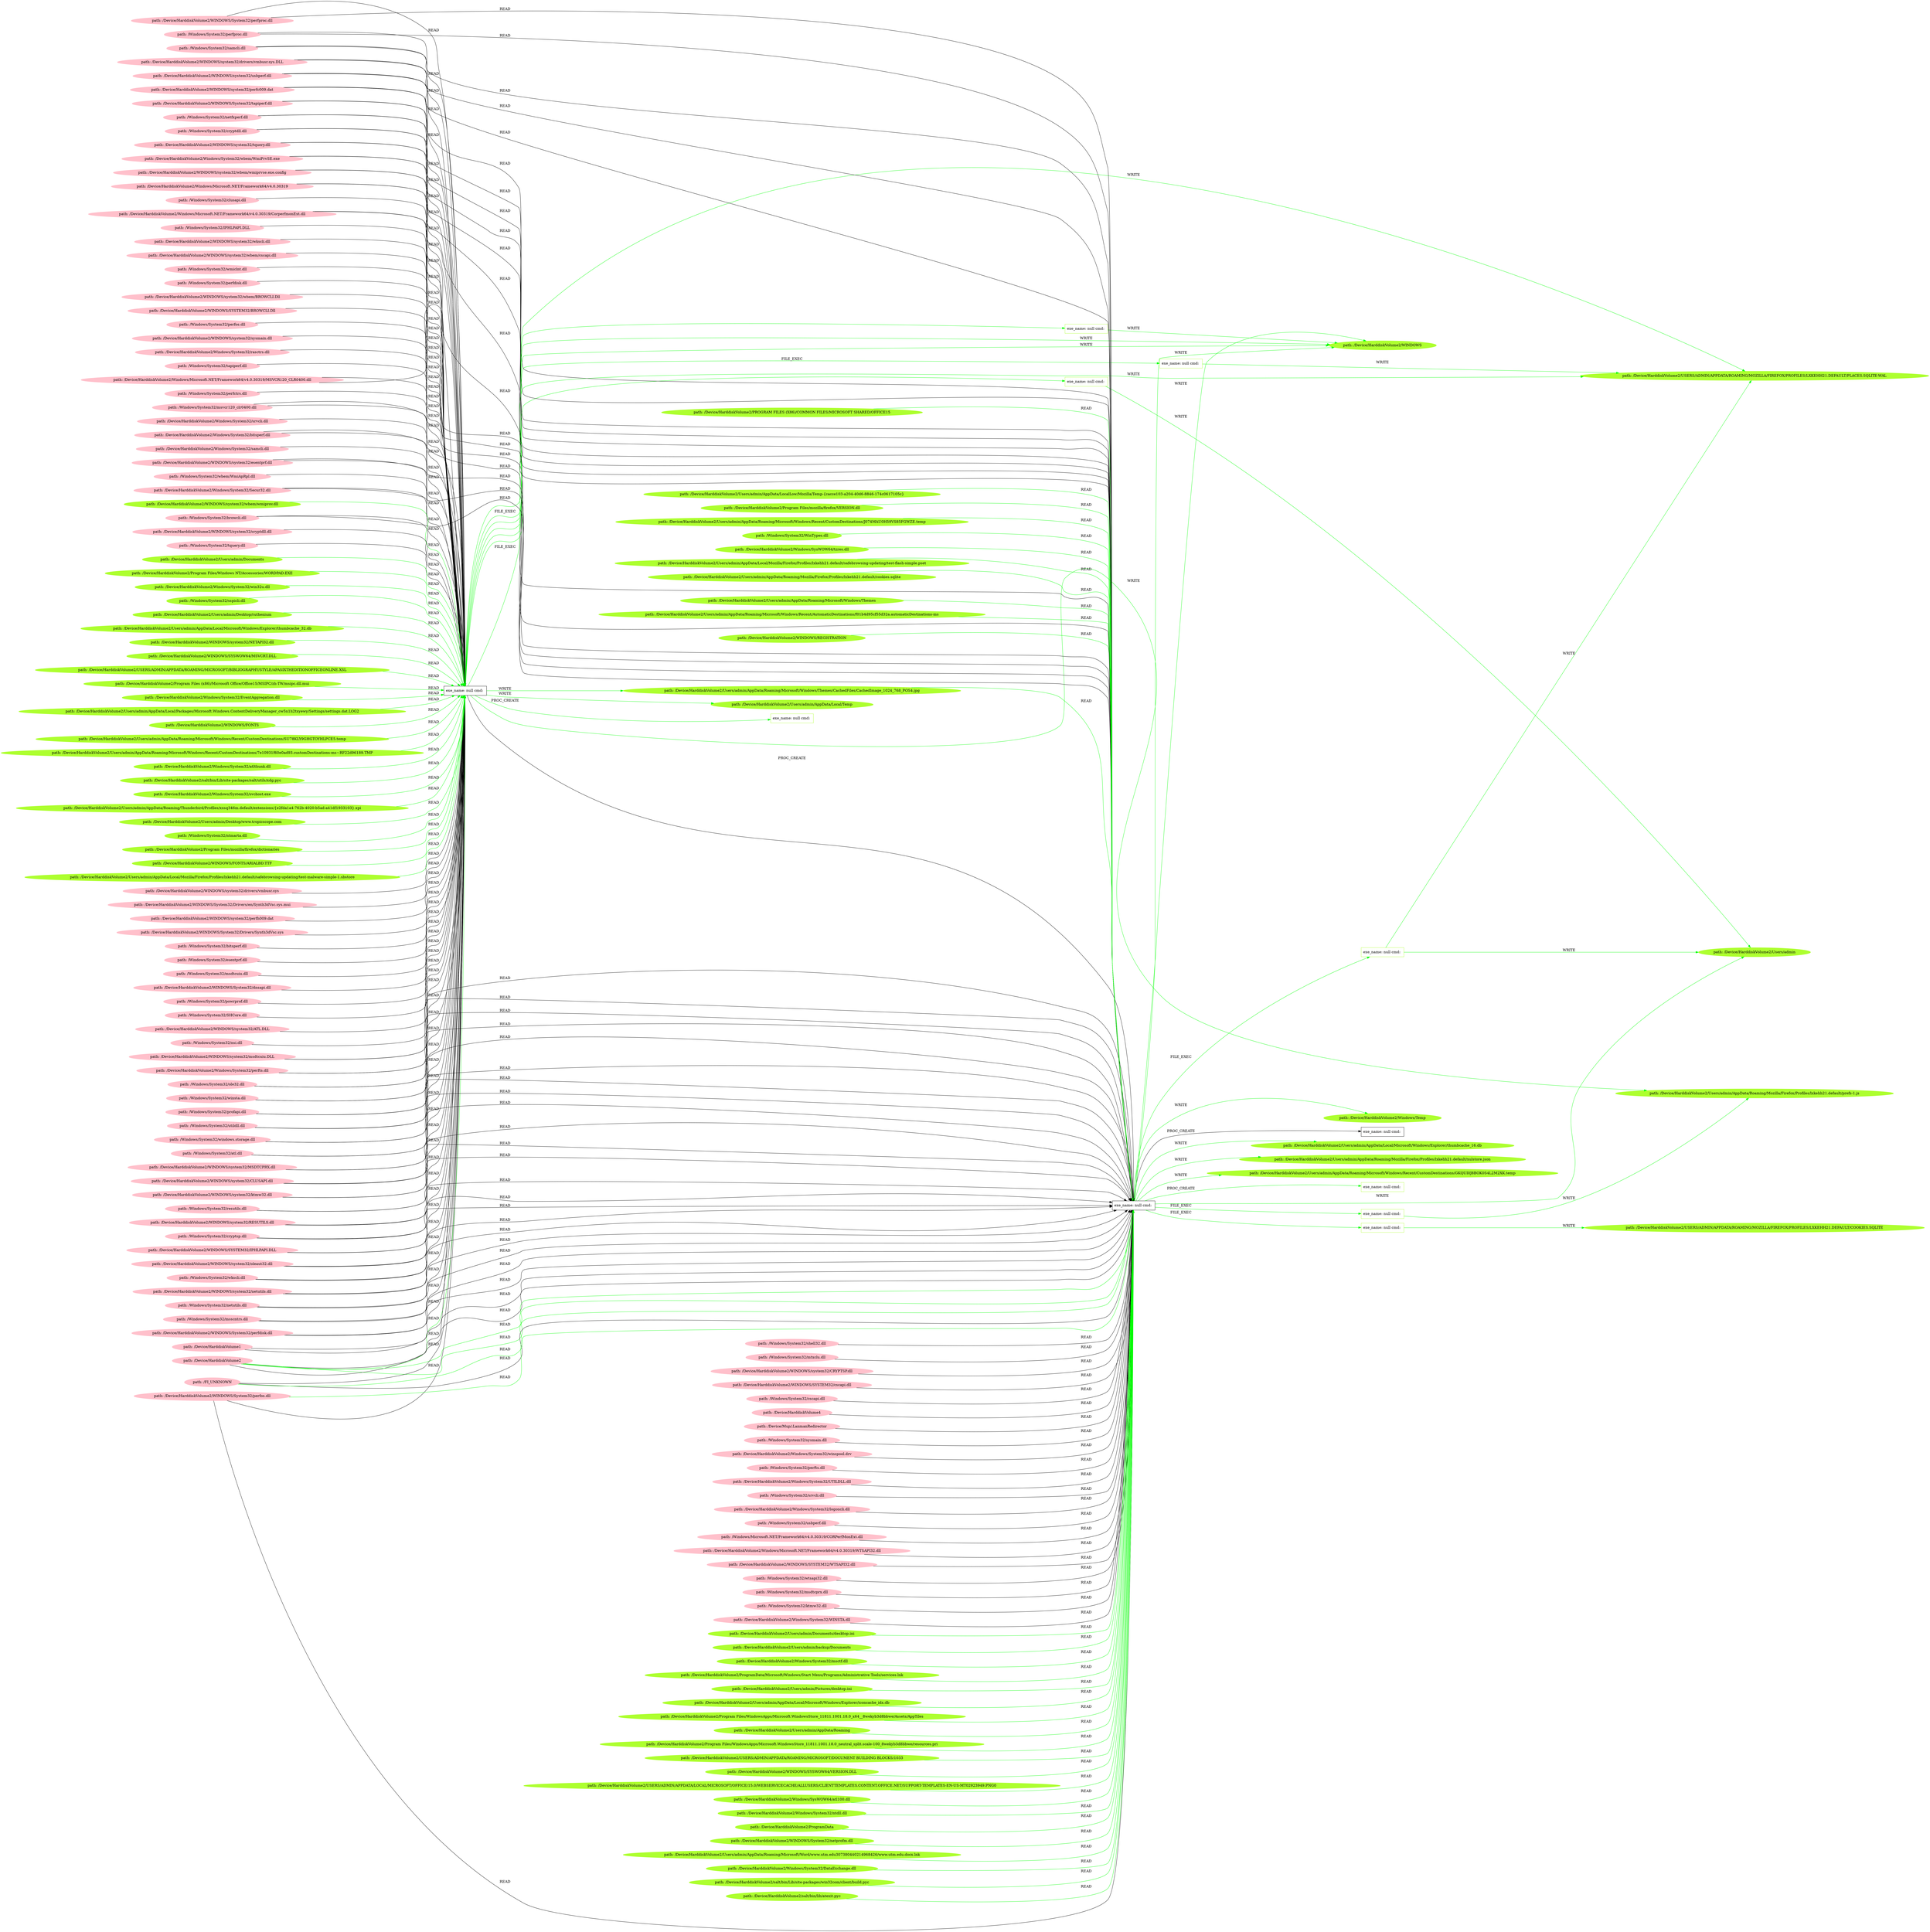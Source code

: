 digraph {
	rankdir=LR
	25 [label="exe_name: null cmd: " color=black shape=box style=solid]
	358 [label="exe_name: null cmd: " color=greenyellow shape=box style=solid]
	25 -> 358 [label=FILE_EXEC color=green]
	25 [label="exe_name: null cmd: " color=black shape=box style=solid]
	368 [label="exe_name: null cmd: " color=greenyellow shape=box style=solid]
	25 -> 368 [label=FILE_EXEC color=green]
	25 [label="exe_name: null cmd: " color=black shape=box style=solid]
	371 [label="exe_name: null cmd: " color=greenyellow shape=box style=solid]
	25 -> 371 [label=FILE_EXEC color=green]
	0 [label="exe_name: null cmd: " color=black shape=box style=solid]
	380 [label="exe_name: null cmd: " color=greenyellow shape=box style=solid]
	0 -> 380 [label=FILE_EXEC color=green]
	0 [label="exe_name: null cmd: " color=black shape=box style=solid]
	383 [label="exe_name: null cmd: " color=greenyellow shape=box style=solid]
	0 -> 383 [label=FILE_EXEC color=green]
	0 [label="exe_name: null cmd: " color=black shape=box style=solid]
	425 [label="exe_name: null cmd: " color=greenyellow shape=box style=solid]
	0 -> 425 [label=FILE_EXEC color=green]
	128 [label="path: /Device/HarddiskVolume2" color=pink shape=oval style=filled]
	0 [label="exe_name: null cmd: " color=black shape=box style=solid]
	128 -> 0 [label=READ color=green]
	128 [label="path: /Device/HarddiskVolume2" color=pink shape=oval style=filled]
	25 [label="exe_name: null cmd: " color=black shape=box style=solid]
	128 -> 25 [label=READ color=green]
	424 [label="path: /Device/HarddiskVolume2/Users/admin/AppData/Roaming/Microsoft/Windows/Themes" color=greenyellow shape=oval style=filled]
	0 [label="exe_name: null cmd: " color=black shape=box style=solid]
	424 -> 0 [label=READ color=green]
	393 [label="path: /Device/HarddiskVolume2/Users/admin/AppData/Roaming/Microsoft/Windows/Recent/AutomaticDestinations/f01b4d95cf55d32a.automaticDestinations-ms" color=greenyellow shape=oval style=filled]
	0 [label="exe_name: null cmd: " color=black shape=box style=solid]
	393 -> 0 [label=READ color=green]
	25 [label="exe_name: null cmd: " color=black shape=box style=solid]
	363 [label="path: /Device/HarddiskVolume2/Users/admin/AppData/Roaming/Microsoft/Windows/Themes/CachedFiles/CachedImage_1024_768_POS4.jpg" color=greenyellow shape=oval style=filled]
	25 -> 363 [label=WRITE color=green]
	385 [label="path: /Device/HarddiskVolume2/WINDOWS/REGISTRATION" color=greenyellow shape=oval style=filled]
	0 [label="exe_name: null cmd: " color=black shape=box style=solid]
	385 -> 0 [label=READ color=green]
	251 [label="path: /Device/HarddiskVolume2/WINDOWS/system32/drivers/vmbusr.sys" color=pink shape=oval style=filled]
	25 [label="exe_name: null cmd: " color=black shape=box style=solid]
	251 -> 25 [label=READ color=black]
	314 [label="path: /Device/HarddiskVolume2/WINDOWS/system32/drivers/vmbusr.sys.DLL" color=pink shape=oval style=filled]
	25 [label="exe_name: null cmd: " color=black shape=box style=solid]
	314 -> 25 [label=READ color=black]
	198 [label="path: /Device/HarddiskVolume2/WINDOWS/system32/perfc009.dat" color=pink shape=oval style=filled]
	25 [label="exe_name: null cmd: " color=black shape=box style=solid]
	198 -> 25 [label=READ color=black]
	140 [label="path: /Device/HarddiskVolume2/WINDOWS/System32/Drivers/en/Synth3dVsc.sys.mui" color=pink shape=oval style=filled]
	25 [label="exe_name: null cmd: " color=black shape=box style=solid]
	140 -> 25 [label=READ color=black]
	214 [label="path: /Device/HarddiskVolume2/WINDOWS/system32/perfh009.dat" color=pink shape=oval style=filled]
	25 [label="exe_name: null cmd: " color=black shape=box style=solid]
	214 -> 25 [label=READ color=black]
	266 [label="path: /Device/HarddiskVolume2/WINDOWS/System32/Drivers/Synth3dVsc.sys" color=pink shape=oval style=filled]
	25 [label="exe_name: null cmd: " color=black shape=box style=solid]
	266 -> 25 [label=READ color=black]
	262 [label="path: /Windows/System32/netfxperf.dll" color=pink shape=oval style=filled]
	25 [label="exe_name: null cmd: " color=black shape=box style=solid]
	262 -> 25 [label=READ color=black]
	174 [label="path: /Device/HarddiskVolume2/Windows/System32/wbem/WmiPrvSE.exe" color=pink shape=oval style=filled]
	25 [label="exe_name: null cmd: " color=black shape=box style=solid]
	174 -> 25 [label=READ color=black]
	252 [label="path: /Device/HarddiskVolume2/WINDOWS/system32/wbem/wmiprvse.exe.config" color=pink shape=oval style=filled]
	25 [label="exe_name: null cmd: " color=black shape=box style=solid]
	252 -> 25 [label=READ color=black]
	298 [label="path: /Device/HarddiskVolume2/Windows/Microsoft.NET/Framework64/v4.0.30319" color=pink shape=oval style=filled]
	25 [label="exe_name: null cmd: " color=black shape=box style=solid]
	298 -> 25 [label=READ color=black]
	272 [label="path: /Device/HarddiskVolume2/Windows/Microsoft.NET/Framework64/v4.0.30319/CorperfmonExt.dll" color=pink shape=oval style=filled]
	25 [label="exe_name: null cmd: " color=black shape=box style=solid]
	272 -> 25 [label=READ color=black]
	134 [label="path: /Device/HarddiskVolume2/Windows/Microsoft.NET/Framework64/v4.0.30319/MSVCR120_CLR0400.dll" color=pink shape=oval style=filled]
	25 [label="exe_name: null cmd: " color=black shape=box style=solid]
	134 -> 25 [label=READ color=black]
	200 [label="path: /Windows/System32/msvcr120_clr0400.dll" color=pink shape=oval style=filled]
	25 [label="exe_name: null cmd: " color=black shape=box style=solid]
	200 -> 25 [label=READ color=black]
	180 [label="path: /Windows/System32/bitsperf.dll" color=pink shape=oval style=filled]
	25 [label="exe_name: null cmd: " color=black shape=box style=solid]
	180 -> 25 [label=READ color=black]
	206 [label="path: /Device/HarddiskVolume2/Windows/System32/bitsperf.dll" color=pink shape=oval style=filled]
	25 [label="exe_name: null cmd: " color=black shape=box style=solid]
	206 -> 25 [label=READ color=black]
	239 [label="path: /Windows/System32/esentprf.dll" color=pink shape=oval style=filled]
	25 [label="exe_name: null cmd: " color=black shape=box style=solid]
	239 -> 25 [label=READ color=black]
	296 [label="path: /Device/HarddiskVolume2/WINDOWS/system32/esentprf.dll" color=pink shape=oval style=filled]
	25 [label="exe_name: null cmd: " color=black shape=box style=solid]
	296 -> 25 [label=READ color=black]
	210 [label="path: /Device/HarddiskVolume2/Windows/System32/Secur32.dll" color=pink shape=oval style=filled]
	25 [label="exe_name: null cmd: " color=black shape=box style=solid]
	210 -> 25 [label=READ color=black]
	234 [label="path: /Device/HarddiskVolume2/WINDOWS/system32/msdtcuiu.DLL" color=pink shape=oval style=filled]
	25 [label="exe_name: null cmd: " color=black shape=box style=solid]
	234 -> 25 [label=READ color=black]
	126 [label="path: /Windows/System32/ole32.dll" color=pink shape=oval style=filled]
	25 [label="exe_name: null cmd: " color=black shape=box style=solid]
	126 -> 25 [label=READ color=black]
	276 [label="path: /Windows/System32/msdtcuiu.dll" color=pink shape=oval style=filled]
	25 [label="exe_name: null cmd: " color=black shape=box style=solid]
	276 -> 25 [label=READ color=black]
	152 [label="path: /Windows/System32/profapi.dll" color=pink shape=oval style=filled]
	25 [label="exe_name: null cmd: " color=black shape=box style=solid]
	152 -> 25 [label=READ color=black]
	189 [label="path: /Device/HarddiskVolume2/WINDOWS/System32/dnsapi.dll" color=pink shape=oval style=filled]
	25 [label="exe_name: null cmd: " color=black shape=box style=solid]
	189 -> 25 [label=READ color=black]
	190 [label="path: /Windows/System32/windows.storage.dll" color=pink shape=oval style=filled]
	25 [label="exe_name: null cmd: " color=black shape=box style=solid]
	190 -> 25 [label=READ color=black]
	302 [label="path: /Windows/System32/powrprof.dll" color=pink shape=oval style=filled]
	25 [label="exe_name: null cmd: " color=black shape=box style=solid]
	302 -> 25 [label=READ color=black]
	328 [label="path: /Windows/System32/SHCore.dll" color=pink shape=oval style=filled]
	25 [label="exe_name: null cmd: " color=black shape=box style=solid]
	328 -> 25 [label=READ color=black]
	157 [label="path: /Device/HarddiskVolume2/WINDOWS/system32/ATL.DLL" color=pink shape=oval style=filled]
	25 [label="exe_name: null cmd: " color=black shape=box style=solid]
	157 -> 25 [label=READ color=black]
	226 [label="path: /Windows/System32/nsi.dll" color=pink shape=oval style=filled]
	25 [label="exe_name: null cmd: " color=black shape=box style=solid]
	226 -> 25 [label=READ color=black]
	158 [label="path: /Windows/System32/atl.dll" color=pink shape=oval style=filled]
	25 [label="exe_name: null cmd: " color=black shape=box style=solid]
	158 -> 25 [label=READ color=black]
	240 [label="path: /Device/HarddiskVolume2/WINDOWS/system32/MSDTCPRX.dll" color=pink shape=oval style=filled]
	25 [label="exe_name: null cmd: " color=black shape=box style=solid]
	240 -> 25 [label=READ color=black]
	139 [label="path: /Windows/System32/clusapi.dll" color=pink shape=oval style=filled]
	25 [label="exe_name: null cmd: " color=black shape=box style=solid]
	139 -> 25 [label=READ color=black]
	218 [label="path: /Device/HarddiskVolume2/WINDOWS/system32/CLUSAPI.dll" color=pink shape=oval style=filled]
	25 [label="exe_name: null cmd: " color=black shape=box style=solid]
	218 -> 25 [label=READ color=black]
	150 [label="path: /Device/HarddiskVolume2/WINDOWS/system32/ktmw32.dll" color=pink shape=oval style=filled]
	25 [label="exe_name: null cmd: " color=black shape=box style=solid]
	150 -> 25 [label=READ color=black]
	232 [label="path: /Windows/System32/resutils.dll" color=pink shape=oval style=filled]
	25 [label="exe_name: null cmd: " color=black shape=box style=solid]
	232 -> 25 [label=READ color=black]
	292 [label="path: /Device/HarddiskVolume2/WINDOWS/system32/RESUTILS.dll" color=pink shape=oval style=filled]
	25 [label="exe_name: null cmd: " color=black shape=box style=solid]
	292 -> 25 [label=READ color=black]
	264 [label="path: /Windows/System32/cryptsp.dll" color=pink shape=oval style=filled]
	25 [label="exe_name: null cmd: " color=black shape=box style=solid]
	264 -> 25 [label=READ color=black]
	176 [label="path: /Device/HarddiskVolume2/WINDOWS/SYSTEM32/IPHLPAPI.DLL" color=pink shape=oval style=filled]
	25 [label="exe_name: null cmd: " color=black shape=box style=solid]
	176 -> 25 [label=READ color=black]
	168 [label="path: /Device/HarddiskVolume2/WINDOWS/system32/oleaut32.dll" color=pink shape=oval style=filled]
	25 [label="exe_name: null cmd: " color=black shape=box style=solid]
	168 -> 25 [label=READ color=black]
	192 [label="path: /Windows/System32/IPHLPAPI.DLL" color=pink shape=oval style=filled]
	25 [label="exe_name: null cmd: " color=black shape=box style=solid]
	192 -> 25 [label=READ color=black]
	204 [label="path: /Device/HarddiskVolume2/WINDOWS/system32/wkscli.dll" color=pink shape=oval style=filled]
	25 [label="exe_name: null cmd: " color=black shape=box style=solid]
	204 -> 25 [label=READ color=black]
	224 [label="path: /Windows/System32/wkscli.dll" color=pink shape=oval style=filled]
	25 [label="exe_name: null cmd: " color=black shape=box style=solid]
	224 -> 25 [label=READ color=black]
	231 [label="path: /Device/HarddiskVolume2/WINDOWS/system32/wbem/cscapi.dll" color=pink shape=oval style=filled]
	25 [label="exe_name: null cmd: " color=black shape=box style=solid]
	231 -> 25 [label=READ color=black]
	132 [label="path: /Device/HarddiskVolume2/WINDOWS/system32/netutils.dll" color=pink shape=oval style=filled]
	25 [label="exe_name: null cmd: " color=black shape=box style=solid]
	132 -> 25 [label=READ color=black]
	170 [label="path: /Windows/System32/netutils.dll" color=pink shape=oval style=filled]
	25 [label="exe_name: null cmd: " color=black shape=box style=solid]
	170 -> 25 [label=READ color=black]
	222 [label="path: /Windows/System32/msscntrs.dll" color=pink shape=oval style=filled]
	25 [label="exe_name: null cmd: " color=black shape=box style=solid]
	222 -> 25 [label=READ color=black]
	284 [label="path: /Device/HarddiskVolume2/WINDOWS/System32/perfdisk.dll" color=pink shape=oval style=filled]
	25 [label="exe_name: null cmd: " color=black shape=box style=solid]
	284 -> 25 [label=READ color=black]
	68 [label="path: /Windows/System32/wmiclnt.dll" color=pink shape=oval style=filled]
	25 [label="exe_name: null cmd: " color=black shape=box style=solid]
	68 -> 25 [label=READ color=black]
	324 [label="path: /Windows/System32/perfdisk.dll" color=pink shape=oval style=filled]
	25 [label="exe_name: null cmd: " color=black shape=box style=solid]
	324 -> 25 [label=READ color=black]
	326 [label="path: /Device/HarddiskVolume1" color=pink shape=oval style=filled]
	25 [label="exe_name: null cmd: " color=black shape=box style=solid]
	326 -> 25 [label=READ color=black]
	128 [label="path: /Device/HarddiskVolume2" color=pink shape=oval style=filled]
	25 [label="exe_name: null cmd: " color=black shape=box style=solid]
	128 -> 25 [label=READ color=black]
	149 [label="path: /Device/HarddiskVolume2/WINDOWS/system32/wbem/BROWCLI.Dll" color=pink shape=oval style=filled]
	25 [label="exe_name: null cmd: " color=black shape=box style=solid]
	149 -> 25 [label=READ color=black]
	172 [label="path: /Device/HarddiskVolume2/WINDOWS/SYSTEM32/BROWCLI.Dll" color=pink shape=oval style=filled]
	25 [label="exe_name: null cmd: " color=black shape=box style=solid]
	172 -> 25 [label=READ color=black]
	322 [label="path: /FI_UNKNOWN" color=pink shape=oval style=filled]
	25 [label="exe_name: null cmd: " color=black shape=box style=solid]
	322 -> 25 [label=READ color=black]
	146 [label="path: /Windows/System32/browcli.dll" color=pink shape=oval style=filled]
	25 [label="exe_name: null cmd: " color=black shape=box style=solid]
	146 -> 25 [label=READ color=black]
	288 [label="path: /Device/HarddiskVolume2/WINDOWS/System32/perfos.dll" color=pink shape=oval style=filled]
	25 [label="exe_name: null cmd: " color=black shape=box style=solid]
	288 -> 25 [label=READ color=black]
	213 [label="path: /Windows/System32/perfos.dll" color=pink shape=oval style=filled]
	25 [label="exe_name: null cmd: " color=black shape=box style=solid]
	213 -> 25 [label=READ color=black]
	162 [label="path: /Device/HarddiskVolume2/WINDOWS/System32/perfproc.dll" color=pink shape=oval style=filled]
	25 [label="exe_name: null cmd: " color=black shape=box style=solid]
	162 -> 25 [label=READ color=black]
	320 [label="path: /Windows/System32/perfproc.dll" color=pink shape=oval style=filled]
	25 [label="exe_name: null cmd: " color=black shape=box style=solid]
	320 -> 25 [label=READ color=black]
	118 [label="path: /Device/HarddiskVolume2/WINDOWS/system32/sysmain.dll" color=pink shape=oval style=filled]
	25 [label="exe_name: null cmd: " color=black shape=box style=solid]
	118 -> 25 [label=READ color=black]
	312 [label="path: /Device/HarddiskVolume2/Windows/System32/rasctrs.dll" color=pink shape=oval style=filled]
	25 [label="exe_name: null cmd: " color=black shape=box style=solid]
	312 -> 25 [label=READ color=black]
	125 [label="path: /Windows/System32/tapiperf.dll" color=pink shape=oval style=filled]
	25 [label="exe_name: null cmd: " color=black shape=box style=solid]
	125 -> 25 [label=READ color=black]
	258 [label="path: /Device/HarddiskVolume2/WINDOWS/System32/tapiperf.dll" color=pink shape=oval style=filled]
	25 [label="exe_name: null cmd: " color=black shape=box style=solid]
	258 -> 25 [label=READ color=black]
	221 [label="path: /Windows/System32/perfctrs.dll" color=pink shape=oval style=filled]
	25 [label="exe_name: null cmd: " color=black shape=box style=solid]
	221 -> 25 [label=READ color=black]
	228 [label="path: /Device/HarddiskVolume2/Windows/System32/perfts.dll" color=pink shape=oval style=filled]
	25 [label="exe_name: null cmd: " color=black shape=box style=solid]
	228 -> 25 [label=READ color=black]
	290 [label="path: /Windows/System32/winsta.dll" color=pink shape=oval style=filled]
	25 [label="exe_name: null cmd: " color=black shape=box style=solid]
	290 -> 25 [label=READ color=black]
	142 [label="path: /Windows/System32/utildll.dll" color=pink shape=oval style=filled]
	25 [label="exe_name: null cmd: " color=black shape=box style=solid]
	142 -> 25 [label=READ color=black]
	196 [label="path: /Device/HarddiskVolume2/Windows/System32/srvcli.dll" color=pink shape=oval style=filled]
	25 [label="exe_name: null cmd: " color=black shape=box style=solid]
	196 -> 25 [label=READ color=black]
	254 [label="path: /Device/HarddiskVolume2/Windows/System32/samcli.dll" color=pink shape=oval style=filled]
	25 [label="exe_name: null cmd: " color=black shape=box style=solid]
	254 -> 25 [label=READ color=black]
	280 [label="path: /Windows/System32/samcli.dll" color=pink shape=oval style=filled]
	25 [label="exe_name: null cmd: " color=black shape=box style=solid]
	280 -> 25 [label=READ color=black]
	332 [label="path: /Device/HarddiskVolume2/WINDOWS/system32/usbperf.dll" color=pink shape=oval style=filled]
	25 [label="exe_name: null cmd: " color=black shape=box style=solid]
	332 -> 25 [label=READ color=black]
	145 [label="path: /Windows/System32/wbem/WmiApRpl.dll" color=pink shape=oval style=filled]
	25 [label="exe_name: null cmd: " color=black shape=box style=solid]
	145 -> 25 [label=READ color=black]
	361 [label="path: /Device/HarddiskVolume2/WINDOWS/system32/wbem/wmiprov.dll" color=greenyellow shape=oval style=filled]
	25 [label="exe_name: null cmd: " color=black shape=box style=solid]
	361 -> 25 [label=READ color=green]
	160 [label="path: /Device/HarddiskVolume2/WINDOWS/system32/cryptdll.dll" color=pink shape=oval style=filled]
	25 [label="exe_name: null cmd: " color=black shape=box style=solid]
	160 -> 25 [label=READ color=black]
	203 [label="path: /Windows/System32/tquery.dll" color=pink shape=oval style=filled]
	25 [label="exe_name: null cmd: " color=black shape=box style=solid]
	203 -> 25 [label=READ color=black]
	246 [label="path: /Windows/System32/cryptdll.dll" color=pink shape=oval style=filled]
	25 [label="exe_name: null cmd: " color=black shape=box style=solid]
	246 -> 25 [label=READ color=black]
	278 [label="path: /Device/HarddiskVolume2/WINDOWS/system32/tquery.dll" color=pink shape=oval style=filled]
	25 [label="exe_name: null cmd: " color=black shape=box style=solid]
	278 -> 25 [label=READ color=black]
	25 [label="exe_name: null cmd: " color=black shape=box style=solid]
	0 [label="exe_name: null cmd: " color=black shape=box style=solid]
	25 -> 0 [label=PROC_CREATE color=black]
	322 [label="path: /FI_UNKNOWN" color=pink shape=oval style=filled]
	0 [label="exe_name: null cmd: " color=black shape=box style=solid]
	322 -> 0 [label=READ color=black]
	162 [label="path: /Device/HarddiskVolume2/WINDOWS/System32/perfproc.dll" color=pink shape=oval style=filled]
	0 [label="exe_name: null cmd: " color=black shape=box style=solid]
	162 -> 0 [label=READ color=black]
	320 [label="path: /Windows/System32/perfproc.dll" color=pink shape=oval style=filled]
	0 [label="exe_name: null cmd: " color=black shape=box style=solid]
	320 -> 0 [label=READ color=black]
	262 [label="path: /Windows/System32/netfxperf.dll" color=pink shape=oval style=filled]
	0 [label="exe_name: null cmd: " color=black shape=box style=solid]
	262 -> 0 [label=READ color=black]
	174 [label="path: /Device/HarddiskVolume2/Windows/System32/wbem/WmiPrvSE.exe" color=pink shape=oval style=filled]
	0 [label="exe_name: null cmd: " color=black shape=box style=solid]
	174 -> 0 [label=READ color=black]
	252 [label="path: /Device/HarddiskVolume2/WINDOWS/system32/wbem/wmiprvse.exe.config" color=pink shape=oval style=filled]
	0 [label="exe_name: null cmd: " color=black shape=box style=solid]
	252 -> 0 [label=READ color=black]
	298 [label="path: /Device/HarddiskVolume2/Windows/Microsoft.NET/Framework64/v4.0.30319" color=pink shape=oval style=filled]
	0 [label="exe_name: null cmd: " color=black shape=box style=solid]
	298 -> 0 [label=READ color=black]
	206 [label="path: /Device/HarddiskVolume2/Windows/System32/bitsperf.dll" color=pink shape=oval style=filled]
	0 [label="exe_name: null cmd: " color=black shape=box style=solid]
	206 -> 0 [label=READ color=black]
	296 [label="path: /Device/HarddiskVolume2/WINDOWS/system32/esentprf.dll" color=pink shape=oval style=filled]
	0 [label="exe_name: null cmd: " color=black shape=box style=solid]
	296 -> 0 [label=READ color=black]
	210 [label="path: /Device/HarddiskVolume2/Windows/System32/Secur32.dll" color=pink shape=oval style=filled]
	0 [label="exe_name: null cmd: " color=black shape=box style=solid]
	210 -> 0 [label=READ color=black]
	234 [label="path: /Device/HarddiskVolume2/WINDOWS/system32/msdtcuiu.DLL" color=pink shape=oval style=filled]
	0 [label="exe_name: null cmd: " color=black shape=box style=solid]
	234 -> 0 [label=READ color=black]
	126 [label="path: /Windows/System32/ole32.dll" color=pink shape=oval style=filled]
	0 [label="exe_name: null cmd: " color=black shape=box style=solid]
	126 -> 0 [label=READ color=black]
	269 [label="path: /Windows/System32/shell32.dll" color=pink shape=oval style=filled]
	0 [label="exe_name: null cmd: " color=black shape=box style=solid]
	269 -> 0 [label=READ color=black]
	152 [label="path: /Windows/System32/profapi.dll" color=pink shape=oval style=filled]
	0 [label="exe_name: null cmd: " color=black shape=box style=solid]
	152 -> 0 [label=READ color=black]
	190 [label="path: /Windows/System32/windows.storage.dll" color=pink shape=oval style=filled]
	0 [label="exe_name: null cmd: " color=black shape=box style=solid]
	190 -> 0 [label=READ color=black]
	120 [label="path: /Windows/System32/mtxclu.dll" color=pink shape=oval style=filled]
	0 [label="exe_name: null cmd: " color=black shape=box style=solid]
	120 -> 0 [label=READ color=black]
	218 [label="path: /Device/HarddiskVolume2/WINDOWS/system32/CLUSAPI.dll" color=pink shape=oval style=filled]
	0 [label="exe_name: null cmd: " color=black shape=box style=solid]
	218 -> 0 [label=READ color=black]
	292 [label="path: /Device/HarddiskVolume2/WINDOWS/system32/RESUTILS.dll" color=pink shape=oval style=filled]
	0 [label="exe_name: null cmd: " color=black shape=box style=solid]
	292 -> 0 [label=READ color=black]
	232 [label="path: /Windows/System32/resutils.dll" color=pink shape=oval style=filled]
	0 [label="exe_name: null cmd: " color=black shape=box style=solid]
	232 -> 0 [label=READ color=black]
	264 [label="path: /Windows/System32/cryptsp.dll" color=pink shape=oval style=filled]
	0 [label="exe_name: null cmd: " color=black shape=box style=solid]
	264 -> 0 [label=READ color=black]
	301 [label="path: /Device/HarddiskVolume2/WINDOWS/system32/CRYPTSP.dll" color=pink shape=oval style=filled]
	0 [label="exe_name: null cmd: " color=black shape=box style=solid]
	301 -> 0 [label=READ color=black]
	176 [label="path: /Device/HarddiskVolume2/WINDOWS/SYSTEM32/IPHLPAPI.DLL" color=pink shape=oval style=filled]
	0 [label="exe_name: null cmd: " color=black shape=box style=solid]
	176 -> 0 [label=READ color=black]
	168 [label="path: /Device/HarddiskVolume2/WINDOWS/system32/oleaut32.dll" color=pink shape=oval style=filled]
	0 [label="exe_name: null cmd: " color=black shape=box style=solid]
	168 -> 0 [label=READ color=black]
	178 [label="path: /Device/HarddiskVolume2/WINDOWS/SYSTEM32/cscapi.dll" color=pink shape=oval style=filled]
	0 [label="exe_name: null cmd: " color=black shape=box style=solid]
	178 -> 0 [label=READ color=black]
	224 [label="path: /Windows/System32/wkscli.dll" color=pink shape=oval style=filled]
	0 [label="exe_name: null cmd: " color=black shape=box style=solid]
	224 -> 0 [label=READ color=black]
	132 [label="path: /Device/HarddiskVolume2/WINDOWS/system32/netutils.dll" color=pink shape=oval style=filled]
	0 [label="exe_name: null cmd: " color=black shape=box style=solid]
	132 -> 0 [label=READ color=black]
	170 [label="path: /Windows/System32/netutils.dll" color=pink shape=oval style=filled]
	0 [label="exe_name: null cmd: " color=black shape=box style=solid]
	170 -> 0 [label=READ color=black]
	274 [label="path: /Windows/System32/cscapi.dll" color=pink shape=oval style=filled]
	0 [label="exe_name: null cmd: " color=black shape=box style=solid]
	274 -> 0 [label=READ color=black]
	222 [label="path: /Windows/System32/msscntrs.dll" color=pink shape=oval style=filled]
	0 [label="exe_name: null cmd: " color=black shape=box style=solid]
	222 -> 0 [label=READ color=black]
	284 [label="path: /Device/HarddiskVolume2/WINDOWS/System32/perfdisk.dll" color=pink shape=oval style=filled]
	0 [label="exe_name: null cmd: " color=black shape=box style=solid]
	284 -> 0 [label=READ color=black]
	326 [label="path: /Device/HarddiskVolume1" color=pink shape=oval style=filled]
	0 [label="exe_name: null cmd: " color=black shape=box style=solid]
	326 -> 0 [label=READ color=black]
	128 [label="path: /Device/HarddiskVolume2" color=pink shape=oval style=filled]
	0 [label="exe_name: null cmd: " color=black shape=box style=solid]
	128 -> 0 [label=READ color=black]
	335 [label="path: /Device/HarddiskVolume4" color=pink shape=oval style=filled]
	0 [label="exe_name: null cmd: " color=black shape=box style=solid]
	335 -> 0 [label=READ color=black]
	182 [label="path: /Device/Mup/;LanmanRedirector" color=pink shape=oval style=filled]
	0 [label="exe_name: null cmd: " color=black shape=box style=solid]
	182 -> 0 [label=READ color=black]
	146 [label="path: /Windows/System32/browcli.dll" color=pink shape=oval style=filled]
	0 [label="exe_name: null cmd: " color=black shape=box style=solid]
	146 -> 0 [label=READ color=black]
	288 [label="path: /Device/HarddiskVolume2/WINDOWS/System32/perfos.dll" color=pink shape=oval style=filled]
	0 [label="exe_name: null cmd: " color=black shape=box style=solid]
	288 -> 0 [label=READ color=black]
	217 [label="path: /Windows/System32/sysmain.dll" color=pink shape=oval style=filled]
	0 [label="exe_name: null cmd: " color=black shape=box style=solid]
	217 -> 0 [label=READ color=black]
	236 [label="path: /Device/HarddiskVolume2/Windows/System32/winspool.drv" color=pink shape=oval style=filled]
	0 [label="exe_name: null cmd: " color=black shape=box style=solid]
	236 -> 0 [label=READ color=black]
	258 [label="path: /Device/HarddiskVolume2/WINDOWS/System32/tapiperf.dll" color=pink shape=oval style=filled]
	0 [label="exe_name: null cmd: " color=black shape=box style=solid]
	258 -> 0 [label=READ color=black]
	142 [label="path: /Windows/System32/utildll.dll" color=pink shape=oval style=filled]
	0 [label="exe_name: null cmd: " color=black shape=box style=solid]
	142 -> 0 [label=READ color=black]
	167 [label="path: /Windows/System32/perfts.dll" color=pink shape=oval style=filled]
	0 [label="exe_name: null cmd: " color=black shape=box style=solid]
	167 -> 0 [label=READ color=black]
	184 [label="path: /Device/HarddiskVolume2/Windows/System32/UTILDLL.dll" color=pink shape=oval style=filled]
	0 [label="exe_name: null cmd: " color=black shape=box style=solid]
	184 -> 0 [label=READ color=black]
	228 [label="path: /Device/HarddiskVolume2/Windows/System32/perfts.dll" color=pink shape=oval style=filled]
	0 [label="exe_name: null cmd: " color=black shape=box style=solid]
	228 -> 0 [label=READ color=black]
	186 [label="path: /Windows/System32/srvcli.dll" color=pink shape=oval style=filled]
	0 [label="exe_name: null cmd: " color=black shape=box style=solid]
	186 -> 0 [label=READ color=black]
	260 [label="path: /Device/HarddiskVolume2/Windows/System32/logoncli.dll" color=pink shape=oval style=filled]
	0 [label="exe_name: null cmd: " color=black shape=box style=solid]
	260 -> 0 [label=READ color=black]
	154 [label="path: /Windows/System32/usbperf.dll" color=pink shape=oval style=filled]
	0 [label="exe_name: null cmd: " color=black shape=box style=solid]
	154 -> 0 [label=READ color=black]
	332 [label="path: /Device/HarddiskVolume2/WINDOWS/system32/usbperf.dll" color=pink shape=oval style=filled]
	0 [label="exe_name: null cmd: " color=black shape=box style=solid]
	332 -> 0 [label=READ color=black]
	278 [label="path: /Device/HarddiskVolume2/WINDOWS/system32/tquery.dll" color=pink shape=oval style=filled]
	0 [label="exe_name: null cmd: " color=black shape=box style=solid]
	278 -> 0 [label=READ color=black]
	246 [label="path: /Windows/System32/cryptdll.dll" color=pink shape=oval style=filled]
	0 [label="exe_name: null cmd: " color=black shape=box style=solid]
	246 -> 0 [label=READ color=black]
	314 [label="path: /Device/HarddiskVolume2/WINDOWS/system32/drivers/vmbusr.sys.DLL" color=pink shape=oval style=filled]
	0 [label="exe_name: null cmd: " color=black shape=box style=solid]
	314 -> 0 [label=READ color=black]
	198 [label="path: /Device/HarddiskVolume2/WINDOWS/system32/perfc009.dat" color=pink shape=oval style=filled]
	0 [label="exe_name: null cmd: " color=black shape=box style=solid]
	198 -> 0 [label=READ color=black]
	242 [label="path: /Windows/Microsoft.NET/Framework64/v4.0.30319/CORPerfMonExt.dll" color=pink shape=oval style=filled]
	0 [label="exe_name: null cmd: " color=black shape=box style=solid]
	242 -> 0 [label=READ color=black]
	272 [label="path: /Device/HarddiskVolume2/Windows/Microsoft.NET/Framework64/v4.0.30319/CorperfmonExt.dll" color=pink shape=oval style=filled]
	0 [label="exe_name: null cmd: " color=black shape=box style=solid]
	272 -> 0 [label=READ color=black]
	50 [label="path: /Device/HarddiskVolume2/Windows/Microsoft.NET/Framework64/v4.0.30319/WTSAPI32.dll" color=pink shape=oval style=filled]
	0 [label="exe_name: null cmd: " color=black shape=box style=solid]
	50 -> 0 [label=READ color=black]
	65 [label="path: /Device/HarddiskVolume2/WINDOWS/SYSTEM32/WTSAPI32.dll" color=pink shape=oval style=filled]
	0 [label="exe_name: null cmd: " color=black shape=box style=solid]
	65 -> 0 [label=READ color=black]
	134 [label="path: /Device/HarddiskVolume2/Windows/Microsoft.NET/Framework64/v4.0.30319/MSVCR120_CLR0400.dll" color=pink shape=oval style=filled]
	0 [label="exe_name: null cmd: " color=black shape=box style=solid]
	134 -> 0 [label=READ color=black]
	200 [label="path: /Windows/System32/msvcr120_clr0400.dll" color=pink shape=oval style=filled]
	0 [label="exe_name: null cmd: " color=black shape=box style=solid]
	200 -> 0 [label=READ color=black]
	43 [label="path: /Windows/System32/wtsapi32.dll" color=pink shape=oval style=filled]
	0 [label="exe_name: null cmd: " color=black shape=box style=solid]
	43 -> 0 [label=READ color=black]
	158 [label="path: /Windows/System32/atl.dll" color=pink shape=oval style=filled]
	0 [label="exe_name: null cmd: " color=black shape=box style=solid]
	158 -> 0 [label=READ color=black]
	209 [label="path: /Windows/System32/msdtcprx.dll" color=pink shape=oval style=filled]
	0 [label="exe_name: null cmd: " color=black shape=box style=solid]
	209 -> 0 [label=READ color=black]
	240 [label="path: /Device/HarddiskVolume2/WINDOWS/system32/MSDTCPRX.dll" color=pink shape=oval style=filled]
	0 [label="exe_name: null cmd: " color=black shape=box style=solid]
	240 -> 0 [label=READ color=black]
	150 [label="path: /Device/HarddiskVolume2/WINDOWS/system32/ktmw32.dll" color=pink shape=oval style=filled]
	0 [label="exe_name: null cmd: " color=black shape=box style=solid]
	150 -> 0 [label=READ color=black]
	271 [label="path: /Windows/System32/ktmw32.dll" color=pink shape=oval style=filled]
	0 [label="exe_name: null cmd: " color=black shape=box style=solid]
	271 -> 0 [label=READ color=black]
	256 [label="path: /Device/HarddiskVolume2/Windows/System32/WINSTA.dll" color=pink shape=oval style=filled]
	0 [label="exe_name: null cmd: " color=black shape=box style=solid]
	256 -> 0 [label=READ color=black]
	290 [label="path: /Windows/System32/winsta.dll" color=pink shape=oval style=filled]
	0 [label="exe_name: null cmd: " color=black shape=box style=solid]
	290 -> 0 [label=READ color=black]
	280 [label="path: /Windows/System32/samcli.dll" color=pink shape=oval style=filled]
	0 [label="exe_name: null cmd: " color=black shape=box style=solid]
	280 -> 0 [label=READ color=black]
	0 [label="exe_name: null cmd: " color=black shape=box style=solid]
	1 [label="exe_name: null cmd: " color=black shape=box style=solid]
	0 -> 1 [label=PROC_CREATE color=black]
	415 [label="path: /Device/HarddiskVolume2/Users/admin/Documents/desktop.ini" color=greenyellow shape=oval style=filled]
	0 [label="exe_name: null cmd: " color=black shape=box style=solid]
	415 -> 0 [label=READ color=green]
	416 [label="path: /Device/HarddiskVolume2/Users/admin/backup/Documents" color=greenyellow shape=oval style=filled]
	0 [label="exe_name: null cmd: " color=black shape=box style=solid]
	416 -> 0 [label=READ color=green]
	417 [label="path: /Device/HarddiskVolume2/Windows/System32/msctf.dll" color=greenyellow shape=oval style=filled]
	0 [label="exe_name: null cmd: " color=black shape=box style=solid]
	417 -> 0 [label=READ color=green]
	128 [label="path: /Device/HarddiskVolume2" color=pink shape=oval style=filled]
	0 [label="exe_name: null cmd: " color=black shape=box style=solid]
	128 -> 0 [label=READ color=green]
	392 [label="path: /Device/HarddiskVolume2/ProgramData/Microsoft/Windows/Start Menu/Programs/Administrative Tools/services.lnk" color=greenyellow shape=oval style=filled]
	0 [label="exe_name: null cmd: " color=black shape=box style=solid]
	392 -> 0 [label=READ color=green]
	396 [label="path: /Device/HarddiskVolume2/Users/admin/Pictures/desktop.ini" color=greenyellow shape=oval style=filled]
	0 [label="exe_name: null cmd: " color=black shape=box style=solid]
	396 -> 0 [label=READ color=green]
	352 [label="path: /Device/HarddiskVolume2/Users/admin/Documents" color=greenyellow shape=oval style=filled]
	25 [label="exe_name: null cmd: " color=black shape=box style=solid]
	352 -> 25 [label=READ color=green]
	373 [label="path: /Device/HarddiskVolume2/Program Files/Windows NT/Accessories/WORDPAD.EXE" color=greenyellow shape=oval style=filled]
	25 [label="exe_name: null cmd: " color=black shape=box style=solid]
	373 -> 25 [label=READ color=green]
	367 [label="path: /Device/HarddiskVolume2/Windows/System32/win32u.dll" color=greenyellow shape=oval style=filled]
	25 [label="exe_name: null cmd: " color=black shape=box style=solid]
	367 -> 25 [label=READ color=green]
	364 [label="path: /Windows/System32/sspicli.dll" color=greenyellow shape=oval style=filled]
	25 [label="exe_name: null cmd: " color=black shape=box style=solid]
	364 -> 25 [label=READ color=green]
	409 [label="path: /Device/HarddiskVolume2/Users/admin/AppData/Local/Microsoft/Windows/Explorer/iconcache_idx.db" color=greenyellow shape=oval style=filled]
	0 [label="exe_name: null cmd: " color=black shape=box style=solid]
	409 -> 0 [label=READ color=green]
	354 [label="path: /Device/HarddiskVolume2/Users/admin/Desktop/ruthenium" color=greenyellow shape=oval style=filled]
	25 [label="exe_name: null cmd: " color=black shape=box style=solid]
	354 -> 25 [label=READ color=green]
	402 [label="path: /Device/HarddiskVolume2/Program Files/WindowsApps/Microsoft.WindowsStore_11811.1001.18.0_x64__8wekyb3d8bbwe/Assets/AppTiles" color=greenyellow shape=oval style=filled]
	0 [label="exe_name: null cmd: " color=black shape=box style=solid]
	402 -> 0 [label=READ color=green]
	350 [label="path: /Device/HarddiskVolume2/Users/admin/AppData/Local/Microsoft/Windows/Explorer/thumbcache_32.db" color=greenyellow shape=oval style=filled]
	25 [label="exe_name: null cmd: " color=black shape=box style=solid]
	350 -> 25 [label=READ color=green]
	347 [label="path: /Device/HarddiskVolume2/WINDOWS/system32/NETAPI32.dll" color=greenyellow shape=oval style=filled]
	25 [label="exe_name: null cmd: " color=black shape=box style=solid]
	347 -> 25 [label=READ color=green]
	412 [label="path: /Device/HarddiskVolume2/Users/admin/AppData/Roaming" color=greenyellow shape=oval style=filled]
	0 [label="exe_name: null cmd: " color=black shape=box style=solid]
	412 -> 0 [label=READ color=green]
	414 [label="path: /Device/HarddiskVolume2/Program Files/WindowsApps/Microsoft.WindowsStore_11811.1001.18.0_neutral_split.scale-100_8wekyb3d8bbwe/resources.pri" color=greenyellow shape=oval style=filled]
	0 [label="exe_name: null cmd: " color=black shape=box style=solid]
	414 -> 0 [label=READ color=green]
	322 [label="path: /FI_UNKNOWN" color=pink shape=oval style=filled]
	0 [label="exe_name: null cmd: " color=black shape=box style=solid]
	322 -> 0 [label=READ color=green]
	394 [label="path: /Device/HarddiskVolume2/USERS/ADMIN/APPDATA/ROAMING/MICROSOFT/DOCUMENT BUILDING BLOCKS/1033" color=greenyellow shape=oval style=filled]
	0 [label="exe_name: null cmd: " color=black shape=box style=solid]
	394 -> 0 [label=READ color=green]
	342 [label="path: /Device/HarddiskVolume2/WINDOWS/SYSWOW64/MSVCRT.DLL" color=greenyellow shape=oval style=filled]
	25 [label="exe_name: null cmd: " color=black shape=box style=solid]
	342 -> 25 [label=READ color=green]
	346 [label="path: /Device/HarddiskVolume2/USERS/ADMIN/APPDATA/ROAMING/MICROSOFT/BIBLIOGRAPHY/STYLE/APASIXTHEDITIONOFFICEONLINE.XSL" color=greenyellow shape=oval style=filled]
	25 [label="exe_name: null cmd: " color=black shape=box style=solid]
	346 -> 25 [label=READ color=green]
	404 [label="path: /Device/HarddiskVolume2/WINDOWS/SYSWOW64/VERSION.DLL" color=greenyellow shape=oval style=filled]
	0 [label="exe_name: null cmd: " color=black shape=box style=solid]
	404 -> 0 [label=READ color=green]
	423 [label="path: /Device/HarddiskVolume2/USERS/ADMIN/APPDATA/LOCAL/MICROSOFT/OFFICE/15.0/WEBSERVICECACHE/ALLUSERS/CLIENTTEMPLATES.CONTENT.OFFICE.NET/SUPPORT-TEMPLATES-EN-US-MT02923949.PNG0" color=greenyellow shape=oval style=filled]
	0 [label="exe_name: null cmd: " color=black shape=box style=solid]
	423 -> 0 [label=READ color=green]
	363 [label="path: /Device/HarddiskVolume2/Users/admin/AppData/Roaming/Microsoft/Windows/Themes/CachedFiles/CachedImage_1024_768_POS4.jpg" color=greenyellow shape=oval style=filled]
	0 [label="exe_name: null cmd: " color=black shape=box style=solid]
	363 -> 0 [label=READ color=green]
	339 [label="path: /Device/HarddiskVolume2/Program Files (x86)/Microsoft Office/Office15/MSIPC/zh-TW/msipc.dll.mui" color=greenyellow shape=oval style=filled]
	25 [label="exe_name: null cmd: " color=black shape=box style=solid]
	339 -> 25 [label=READ color=green]
	288 [label="path: /Device/HarddiskVolume2/WINDOWS/System32/perfos.dll" color=pink shape=oval style=filled]
	0 [label="exe_name: null cmd: " color=black shape=box style=solid]
	288 -> 0 [label=READ color=green]
	398 [label="path: /Device/HarddiskVolume2/Windows/SysWOW64/atl100.dll" color=greenyellow shape=oval style=filled]
	0 [label="exe_name: null cmd: " color=black shape=box style=solid]
	398 -> 0 [label=READ color=green]
	421 [label="path: /Device/HarddiskVolume2/Windows/System32/ntdll.dll" color=greenyellow shape=oval style=filled]
	0 [label="exe_name: null cmd: " color=black shape=box style=solid]
	421 -> 0 [label=READ color=green]
	375 [label="path: /Device/HarddiskVolume2/Windows/System32/EventAggregation.dll" color=greenyellow shape=oval style=filled]
	25 [label="exe_name: null cmd: " color=black shape=box style=solid]
	375 -> 25 [label=READ color=green]
	0 [label="exe_name: null cmd: " color=black shape=box style=solid]
	344 [label="path: /Device/HarddiskVolume2/WINDOWS" color=greenyellow shape=oval style=filled]
	0 -> 344 [label=WRITE color=green]
	25 [label="exe_name: null cmd: " color=black shape=box style=solid]
	374 [label="path: /Device/HarddiskVolume2/Users/admin/AppData/Local/Temp" color=greenyellow shape=oval style=filled]
	25 -> 374 [label=WRITE color=green]
	25 [label="exe_name: null cmd: " color=black shape=box style=solid]
	344 [label="path: /Device/HarddiskVolume2/WINDOWS" color=greenyellow shape=oval style=filled]
	25 -> 344 [label=WRITE color=green]
	378 [label="path: /Device/HarddiskVolume2/Users/admin/AppData/Local/Packages/Microsoft.Windows.ContentDeliveryManager_cw5n1h2txyewy/Settings/settings.dat.LOG2" color=greenyellow shape=oval style=filled]
	25 [label="exe_name: null cmd: " color=black shape=box style=solid]
	378 -> 25 [label=READ color=green]
	419 [label="path: /Device/HarddiskVolume2/ProgramData" color=greenyellow shape=oval style=filled]
	0 [label="exe_name: null cmd: " color=black shape=box style=solid]
	419 -> 0 [label=READ color=green]
	391 [label="path: /Device/HarddiskVolume2/WINDOWS/System32/netprofm.dll" color=greenyellow shape=oval style=filled]
	0 [label="exe_name: null cmd: " color=black shape=box style=solid]
	391 -> 0 [label=READ color=green]
	349 [label="path: /Device/HarddiskVolume2/WINDOWS/FONTS" color=greenyellow shape=oval style=filled]
	25 [label="exe_name: null cmd: " color=black shape=box style=solid]
	349 -> 25 [label=READ color=green]
	0 [label="exe_name: null cmd: " color=black shape=box style=solid]
	401 [label="path: /Device/HarddiskVolume2/Users/admin/AppData/Local/Microsoft/Windows/Explorer/thumbcache_16.db" color=greenyellow shape=oval style=filled]
	0 -> 401 [label=WRITE color=green]
	25 [label="exe_name: null cmd: " color=black shape=box style=solid]
	340 [label="path: /Device/HarddiskVolume2/USERS/ADMIN/APPDATA/ROAMING/MOZILLA/FIREFOX/PROFILES/LXKEHH21.DEFAULT/PLACES.SQLITE-WAL" color=greenyellow shape=oval style=filled]
	25 -> 340 [label=WRITE color=green]
	343 [label="path: /Device/HarddiskVolume2/Users/admin/AppData/Roaming/Microsoft/Windows/Recent/CustomDestinations/SU78KLY9GHGTOYHLPCE5.temp" color=greenyellow shape=oval style=filled]
	25 [label="exe_name: null cmd: " color=black shape=box style=solid]
	343 -> 25 [label=READ color=green]
	355 [label="path: /Device/HarddiskVolume2/Users/admin/AppData/Roaming/Microsoft/Windows/Recent/CustomDestinations/7e10931f60e0ad93.customDestinations-ms~RF22d96189.TMP" color=greenyellow shape=oval style=filled]
	25 [label="exe_name: null cmd: " color=black shape=box style=solid]
	355 -> 25 [label=READ color=green]
	0 [label="exe_name: null cmd: " color=black shape=box style=solid]
	428 [label="path: /Device/HarddiskVolume2/Users/admin/AppData/Roaming/Mozilla/Firefox/Profiles/lxkehh21.default/xulstore.json" color=greenyellow shape=oval style=filled]
	0 -> 428 [label=WRITE color=green]
	406 [label="path: /Device/HarddiskVolume2/Users/admin/AppData/Roaming/Microsoft/Word/www.utm.edu307380440214968426/www.utm.edu.docx.lnk" color=greenyellow shape=oval style=filled]
	0 [label="exe_name: null cmd: " color=black shape=box style=solid]
	406 -> 0 [label=READ color=green]
	0 [label="exe_name: null cmd: " color=black shape=box style=solid]
	372 [label="path: /Device/HarddiskVolume2/Users/admin" color=greenyellow shape=oval style=filled]
	0 -> 372 [label=WRITE color=green]
	388 [label="path: /Device/HarddiskVolume2/Windows/System32/DataExchange.dll" color=greenyellow shape=oval style=filled]
	0 [label="exe_name: null cmd: " color=black shape=box style=solid]
	388 -> 0 [label=READ color=green]
	362 [label="path: /Device/HarddiskVolume2/Windows/System32/atlthunk.dll" color=greenyellow shape=oval style=filled]
	25 [label="exe_name: null cmd: " color=black shape=box style=solid]
	362 -> 25 [label=READ color=green]
	25 [label="exe_name: null cmd: " color=black shape=box style=solid]
	344 [label="path: /Device/HarddiskVolume2/WINDOWS" color=greenyellow shape=oval style=filled]
	25 -> 344 [label=WRITE color=green]
	407 [label="path: /Device/HarddiskVolume2/salt/bin/Lib/site-packages/win32com/client/build.pyc" color=greenyellow shape=oval style=filled]
	0 [label="exe_name: null cmd: " color=black shape=box style=solid]
	407 -> 0 [label=READ color=green]
	341 [label="path: /Device/HarddiskVolume2/salt/bin/Lib/site-packages/salt/utils/xdg.pyc" color=greenyellow shape=oval style=filled]
	25 [label="exe_name: null cmd: " color=black shape=box style=solid]
	341 -> 25 [label=READ color=green]
	405 [label="path: /Device/HarddiskVolume2/salt/bin/lib/atexit.pyc" color=greenyellow shape=oval style=filled]
	0 [label="exe_name: null cmd: " color=black shape=box style=solid]
	405 -> 0 [label=READ color=green]
	345 [label="path: /Device/HarddiskVolume2/Windows/System32/svchost.exe" color=greenyellow shape=oval style=filled]
	25 [label="exe_name: null cmd: " color=black shape=box style=solid]
	345 -> 25 [label=READ color=green]
	356 [label="path: /Device/HarddiskVolume2/Users/admin/AppData/Roaming/Thunderbird/Profiles/xxsq346m.default/extensions/{e2fda1a4-762b-4020-b5ad-a41df1933103}.xpi" color=greenyellow shape=oval style=filled]
	25 [label="exe_name: null cmd: " color=black shape=box style=solid]
	356 -> 25 [label=READ color=green]
	413 [label="path: /Device/HarddiskVolume2/PROGRAM FILES (X86)/COMMON FILES/MICROSOFT SHARED/OFFICE15" color=greenyellow shape=oval style=filled]
	0 [label="exe_name: null cmd: " color=black shape=box style=solid]
	413 -> 0 [label=READ color=green]
	0 [label="exe_name: null cmd: " color=black shape=box style=solid]
	344 [label="path: /Device/HarddiskVolume2/WINDOWS" color=greenyellow shape=oval style=filled]
	0 -> 344 [label=WRITE color=green]
	422 [label="path: /Device/HarddiskVolume2/Users/admin/AppData/LocalLow/Mozilla/Temp-{cacce103-a204-40d6-8846-174c0617105c}" color=greenyellow shape=oval style=filled]
	0 [label="exe_name: null cmd: " color=black shape=box style=solid]
	422 -> 0 [label=READ color=green]
	387 [label="path: /Device/HarddiskVolume2/Program Files/mozilla/firefox/VERSION.dll" color=greenyellow shape=oval style=filled]
	0 [label="exe_name: null cmd: " color=black shape=box style=solid]
	387 -> 0 [label=READ color=green]
	370 [label="path: /Device/HarddiskVolume2/Users/admin/Desktop/www.tropicscope.com" color=greenyellow shape=oval style=filled]
	25 [label="exe_name: null cmd: " color=black shape=box style=solid]
	370 -> 25 [label=READ color=green]
	368 [label="exe_name: null cmd: " color=greenyellow shape=box style=solid]
	340 [label="path: /Device/HarddiskVolume2/USERS/ADMIN/APPDATA/ROAMING/MOZILLA/FIREFOX/PROFILES/LXKEHH21.DEFAULT/PLACES.SQLITE-WAL" color=greenyellow shape=oval style=filled]
	368 -> 340 [label=WRITE color=green]
	425 [label="exe_name: null cmd: " color=greenyellow shape=box style=solid]
	351 [label="path: /Device/HarddiskVolume2/Users/admin/AppData/Roaming/Mozilla/Firefox/Profiles/lxkehh21.default/prefs-1.js" color=greenyellow shape=oval style=filled]
	425 -> 351 [label=WRITE color=green]
	25 [label="exe_name: null cmd: " color=black shape=box style=solid]
	351 [label="path: /Device/HarddiskVolume2/Users/admin/AppData/Roaming/Mozilla/Firefox/Profiles/lxkehh21.default/prefs-1.js" color=greenyellow shape=oval style=filled]
	25 -> 351 [label=WRITE color=green]
	420 [label="path: /Device/HarddiskVolume2/Users/admin/AppData/Roaming/Microsoft/Windows/Recent/CustomDestinations/J074MAU0H59VS85FGWZE.temp" color=greenyellow shape=oval style=filled]
	0 [label="exe_name: null cmd: " color=black shape=box style=solid]
	420 -> 0 [label=READ color=green]
	366 [label="path: /Windows/System32/ntmarta.dll" color=greenyellow shape=oval style=filled]
	25 [label="exe_name: null cmd: " color=black shape=box style=solid]
	366 -> 25 [label=READ color=green]
	358 [label="exe_name: null cmd: " color=greenyellow shape=box style=solid]
	344 [label="path: /Device/HarddiskVolume2/WINDOWS" color=greenyellow shape=oval style=filled]
	358 -> 344 [label=WRITE color=green]
	379 [label="path: /Windows/System32/WinTypes.dll" color=greenyellow shape=oval style=filled]
	0 [label="exe_name: null cmd: " color=black shape=box style=solid]
	379 -> 0 [label=READ color=green]
	0 [label="exe_name: null cmd: " color=black shape=box style=solid]
	397 [label="path: /Device/HarddiskVolume2/Users/admin/AppData/Roaming/Microsoft/Windows/Recent/CustomDestinations/GKQUI0J8BOK0S4L2M2XK.temp" color=greenyellow shape=oval style=filled]
	0 -> 397 [label=WRITE color=green]
	371 [label="exe_name: null cmd: " color=greenyellow shape=box style=solid]
	372 [label="path: /Device/HarddiskVolume2/Users/admin" color=greenyellow shape=oval style=filled]
	371 -> 372 [label=WRITE color=green]
	365 [label="path: /Device/HarddiskVolume2/Program Files/mozilla/firefox/dictionaries" color=greenyellow shape=oval style=filled]
	25 [label="exe_name: null cmd: " color=black shape=box style=solid]
	365 -> 25 [label=READ color=green]
	383 [label="exe_name: null cmd: " color=greenyellow shape=box style=solid]
	384 [label="path: /Device/HarddiskVolume2/USERS/ADMIN/APPDATA/ROAMING/MOZILLA/FIREFOX/PROFILES/LXKEHH21.DEFAULT/COOKIES.SQLITE" color=greenyellow shape=oval style=filled]
	383 -> 384 [label=WRITE color=green]
	0 [label="exe_name: null cmd: " color=black shape=box style=solid]
	399 [label="exe_name: null cmd: " color=greenyellow shape=box style=solid]
	0 -> 399 [label=PROC_CREATE color=green]
	348 [label="path: /Device/HarddiskVolume2/WINDOWS/FONTS/ARIALBD.TTF" color=greenyellow shape=oval style=filled]
	25 [label="exe_name: null cmd: " color=black shape=box style=solid]
	348 -> 25 [label=READ color=green]
	389 [label="path: /Device/HarddiskVolume2/Windows/SysWOW64/tzres.dll" color=greenyellow shape=oval style=filled]
	0 [label="exe_name: null cmd: " color=black shape=box style=solid]
	389 -> 0 [label=READ color=green]
	0 [label="exe_name: null cmd: " color=black shape=box style=solid]
	429 [label="path: /Device/HarddiskVolume2/Windows/Temp" color=greenyellow shape=oval style=filled]
	0 -> 429 [label=WRITE color=green]
	380 [label="exe_name: null cmd: " color=greenyellow shape=box style=solid]
	372 [label="path: /Device/HarddiskVolume2/Users/admin" color=greenyellow shape=oval style=filled]
	380 -> 372 [label=WRITE color=green]
	380 [label="exe_name: null cmd: " color=greenyellow shape=box style=solid]
	340 [label="path: /Device/HarddiskVolume2/USERS/ADMIN/APPDATA/ROAMING/MOZILLA/FIREFOX/PROFILES/LXKEHH21.DEFAULT/PLACES.SQLITE-WAL" color=greenyellow shape=oval style=filled]
	380 -> 340 [label=WRITE color=green]
	25 [label="exe_name: null cmd: " color=black shape=box style=solid]
	353 [label="exe_name: null cmd: " color=greenyellow shape=box style=solid]
	25 -> 353 [label=PROC_CREATE color=green]
	25 [label="exe_name: null cmd: " color=black shape=box style=solid]
	340 [label="path: /Device/HarddiskVolume2/USERS/ADMIN/APPDATA/ROAMING/MOZILLA/FIREFOX/PROFILES/LXKEHH21.DEFAULT/PLACES.SQLITE-WAL" color=greenyellow shape=oval style=filled]
	25 -> 340 [label=WRITE color=green]
	377 [label="path: /Device/HarddiskVolume2/Users/admin/AppData/Local/Mozilla/Firefox/Profiles/lxkehh21.default/safebrowsing-updating/test-malware-simple-1.sbstore" color=greenyellow shape=oval style=filled]
	25 [label="exe_name: null cmd: " color=black shape=box style=solid]
	377 -> 25 [label=READ color=green]
	386 [label="path: /Device/HarddiskVolume2/Users/admin/AppData/Local/Mozilla/Firefox/Profiles/lxkehh21.default/safebrowsing-updating/test-flash-simple.pset" color=greenyellow shape=oval style=filled]
	0 [label="exe_name: null cmd: " color=black shape=box style=solid]
	386 -> 0 [label=READ color=green]
	410 [label="path: /Device/HarddiskVolume2/Users/admin/AppData/Roaming/Mozilla/Firefox/Profiles/lxkehh21.default/cookies.sqlite" color=greenyellow shape=oval style=filled]
	0 [label="exe_name: null cmd: " color=black shape=box style=solid]
	410 -> 0 [label=READ color=green]
}
